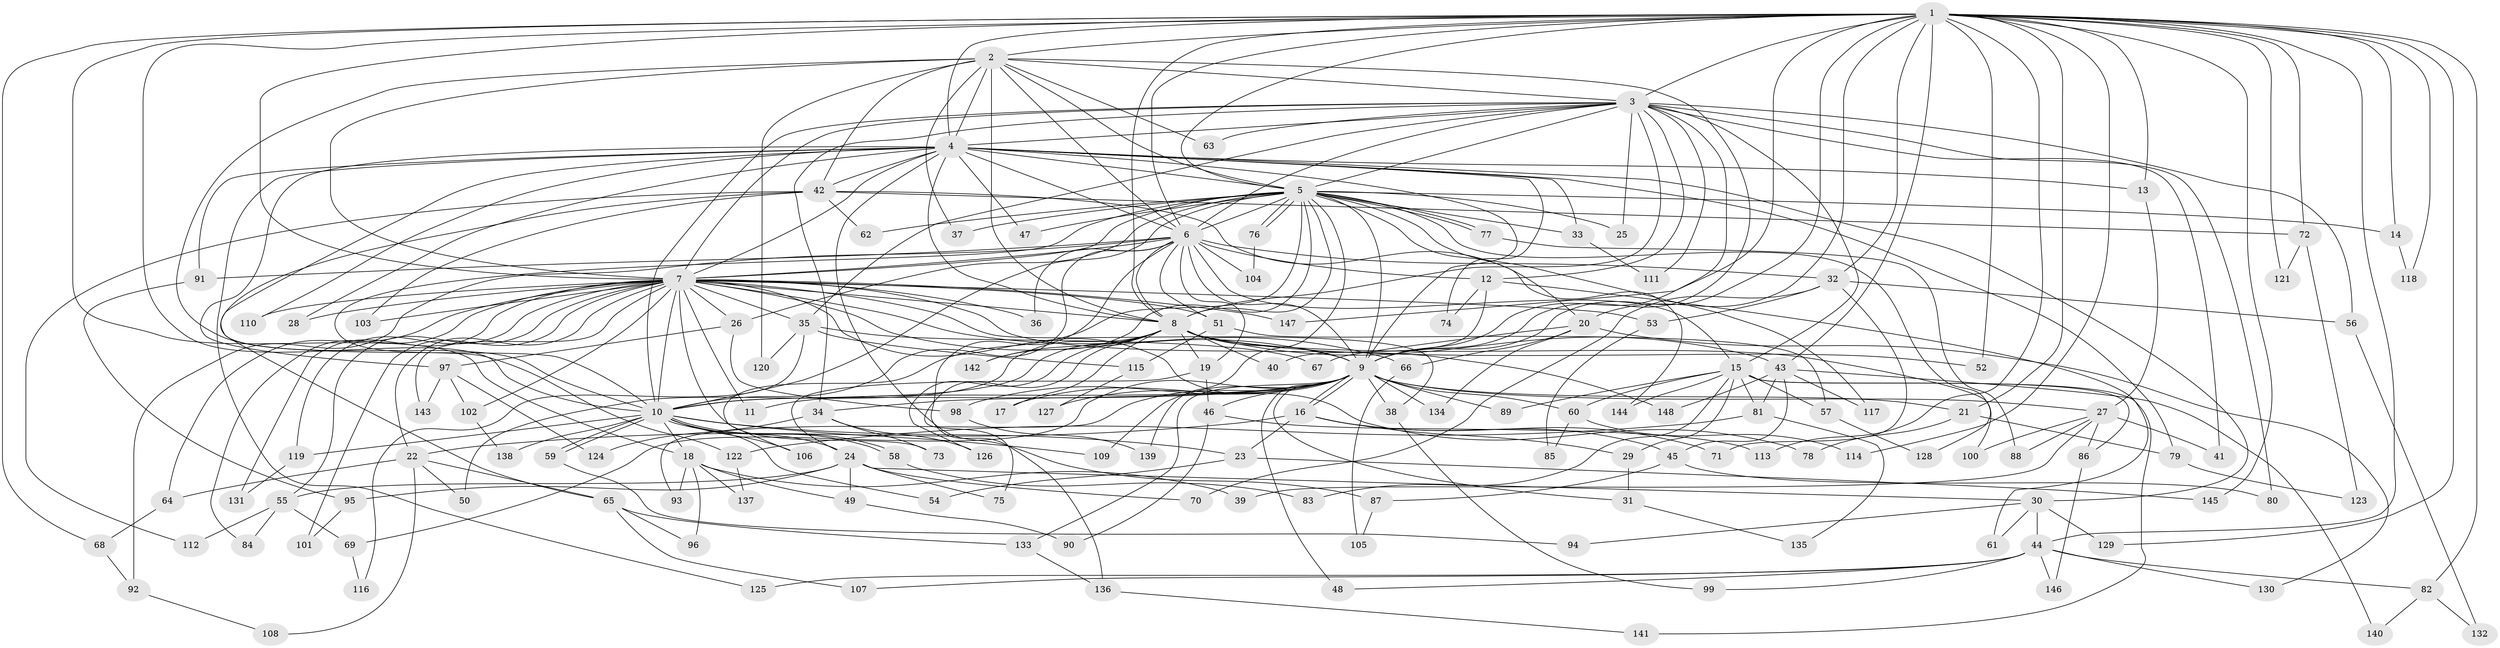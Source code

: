 // Generated by graph-tools (version 1.1) at 2025/49/03/09/25 03:49:35]
// undirected, 148 vertices, 321 edges
graph export_dot {
graph [start="1"]
  node [color=gray90,style=filled];
  1;
  2;
  3;
  4;
  5;
  6;
  7;
  8;
  9;
  10;
  11;
  12;
  13;
  14;
  15;
  16;
  17;
  18;
  19;
  20;
  21;
  22;
  23;
  24;
  25;
  26;
  27;
  28;
  29;
  30;
  31;
  32;
  33;
  34;
  35;
  36;
  37;
  38;
  39;
  40;
  41;
  42;
  43;
  44;
  45;
  46;
  47;
  48;
  49;
  50;
  51;
  52;
  53;
  54;
  55;
  56;
  57;
  58;
  59;
  60;
  61;
  62;
  63;
  64;
  65;
  66;
  67;
  68;
  69;
  70;
  71;
  72;
  73;
  74;
  75;
  76;
  77;
  78;
  79;
  80;
  81;
  82;
  83;
  84;
  85;
  86;
  87;
  88;
  89;
  90;
  91;
  92;
  93;
  94;
  95;
  96;
  97;
  98;
  99;
  100;
  101;
  102;
  103;
  104;
  105;
  106;
  107;
  108;
  109;
  110;
  111;
  112;
  113;
  114;
  115;
  116;
  117;
  118;
  119;
  120;
  121;
  122;
  123;
  124;
  125;
  126;
  127;
  128;
  129;
  130;
  131;
  132;
  133;
  134;
  135;
  136;
  137;
  138;
  139;
  140;
  141;
  142;
  143;
  144;
  145;
  146;
  147;
  148;
  1 -- 2;
  1 -- 3;
  1 -- 4;
  1 -- 5;
  1 -- 6;
  1 -- 7;
  1 -- 8;
  1 -- 9;
  1 -- 10;
  1 -- 13;
  1 -- 14;
  1 -- 18;
  1 -- 20;
  1 -- 21;
  1 -- 32;
  1 -- 43;
  1 -- 44;
  1 -- 52;
  1 -- 68;
  1 -- 72;
  1 -- 82;
  1 -- 113;
  1 -- 114;
  1 -- 118;
  1 -- 121;
  1 -- 129;
  1 -- 145;
  1 -- 147;
  2 -- 3;
  2 -- 4;
  2 -- 5;
  2 -- 6;
  2 -- 7;
  2 -- 8;
  2 -- 9;
  2 -- 10;
  2 -- 37;
  2 -- 42;
  2 -- 63;
  2 -- 120;
  3 -- 4;
  3 -- 5;
  3 -- 6;
  3 -- 7;
  3 -- 8;
  3 -- 9;
  3 -- 10;
  3 -- 12;
  3 -- 15;
  3 -- 25;
  3 -- 34;
  3 -- 35;
  3 -- 41;
  3 -- 56;
  3 -- 63;
  3 -- 80;
  3 -- 111;
  4 -- 5;
  4 -- 6;
  4 -- 7;
  4 -- 8;
  4 -- 9;
  4 -- 10;
  4 -- 13;
  4 -- 28;
  4 -- 30;
  4 -- 33;
  4 -- 42;
  4 -- 47;
  4 -- 74;
  4 -- 79;
  4 -- 87;
  4 -- 91;
  4 -- 97;
  4 -- 110;
  4 -- 125;
  5 -- 6;
  5 -- 7;
  5 -- 8;
  5 -- 9;
  5 -- 10;
  5 -- 14;
  5 -- 20;
  5 -- 25;
  5 -- 26;
  5 -- 33;
  5 -- 37;
  5 -- 47;
  5 -- 62;
  5 -- 76;
  5 -- 76;
  5 -- 77;
  5 -- 77;
  5 -- 106;
  5 -- 117;
  5 -- 122;
  5 -- 128;
  5 -- 139;
  5 -- 142;
  6 -- 7;
  6 -- 8;
  6 -- 9;
  6 -- 10;
  6 -- 12;
  6 -- 15;
  6 -- 19;
  6 -- 32;
  6 -- 36;
  6 -- 51;
  6 -- 91;
  6 -- 92;
  6 -- 104;
  6 -- 136;
  7 -- 8;
  7 -- 9;
  7 -- 10;
  7 -- 11;
  7 -- 22;
  7 -- 26;
  7 -- 28;
  7 -- 35;
  7 -- 36;
  7 -- 38;
  7 -- 51;
  7 -- 53;
  7 -- 55;
  7 -- 64;
  7 -- 66;
  7 -- 73;
  7 -- 78;
  7 -- 84;
  7 -- 101;
  7 -- 102;
  7 -- 103;
  7 -- 110;
  7 -- 119;
  7 -- 131;
  7 -- 143;
  7 -- 147;
  7 -- 148;
  8 -- 9;
  8 -- 10;
  8 -- 17;
  8 -- 19;
  8 -- 40;
  8 -- 43;
  8 -- 50;
  8 -- 52;
  8 -- 75;
  8 -- 100;
  8 -- 126;
  8 -- 142;
  9 -- 10;
  9 -- 11;
  9 -- 16;
  9 -- 16;
  9 -- 17;
  9 -- 21;
  9 -- 27;
  9 -- 31;
  9 -- 34;
  9 -- 38;
  9 -- 46;
  9 -- 48;
  9 -- 60;
  9 -- 69;
  9 -- 89;
  9 -- 93;
  9 -- 98;
  9 -- 109;
  9 -- 127;
  9 -- 133;
  9 -- 134;
  10 -- 18;
  10 -- 23;
  10 -- 24;
  10 -- 54;
  10 -- 58;
  10 -- 58;
  10 -- 59;
  10 -- 59;
  10 -- 106;
  10 -- 109;
  10 -- 119;
  10 -- 138;
  12 -- 40;
  12 -- 61;
  12 -- 74;
  13 -- 27;
  14 -- 118;
  15 -- 29;
  15 -- 57;
  15 -- 60;
  15 -- 81;
  15 -- 83;
  15 -- 86;
  15 -- 89;
  15 -- 141;
  15 -- 144;
  16 -- 22;
  16 -- 23;
  16 -- 29;
  16 -- 45;
  16 -- 71;
  18 -- 39;
  18 -- 49;
  18 -- 93;
  18 -- 96;
  18 -- 137;
  19 -- 24;
  19 -- 46;
  20 -- 66;
  20 -- 67;
  20 -- 130;
  20 -- 134;
  21 -- 78;
  21 -- 79;
  22 -- 50;
  22 -- 64;
  22 -- 65;
  22 -- 108;
  23 -- 54;
  23 -- 145;
  24 -- 30;
  24 -- 49;
  24 -- 55;
  24 -- 70;
  24 -- 75;
  24 -- 95;
  26 -- 97;
  26 -- 98;
  27 -- 39;
  27 -- 41;
  27 -- 86;
  27 -- 88;
  27 -- 100;
  29 -- 31;
  30 -- 44;
  30 -- 61;
  30 -- 94;
  30 -- 129;
  31 -- 135;
  32 -- 53;
  32 -- 56;
  32 -- 70;
  32 -- 71;
  33 -- 111;
  34 -- 73;
  34 -- 124;
  34 -- 126;
  35 -- 67;
  35 -- 115;
  35 -- 116;
  35 -- 120;
  38 -- 99;
  42 -- 62;
  42 -- 65;
  42 -- 72;
  42 -- 103;
  42 -- 112;
  42 -- 144;
  43 -- 45;
  43 -- 81;
  43 -- 117;
  43 -- 140;
  43 -- 148;
  44 -- 48;
  44 -- 82;
  44 -- 99;
  44 -- 107;
  44 -- 125;
  44 -- 130;
  44 -- 146;
  45 -- 80;
  45 -- 87;
  46 -- 90;
  46 -- 113;
  49 -- 90;
  51 -- 57;
  51 -- 115;
  53 -- 85;
  55 -- 69;
  55 -- 84;
  55 -- 112;
  56 -- 132;
  57 -- 128;
  58 -- 83;
  59 -- 94;
  60 -- 85;
  60 -- 114;
  64 -- 68;
  65 -- 96;
  65 -- 107;
  65 -- 133;
  66 -- 105;
  68 -- 92;
  69 -- 116;
  72 -- 121;
  72 -- 123;
  76 -- 104;
  77 -- 88;
  79 -- 123;
  81 -- 122;
  81 -- 135;
  82 -- 132;
  82 -- 140;
  86 -- 146;
  87 -- 105;
  91 -- 95;
  92 -- 108;
  95 -- 101;
  97 -- 102;
  97 -- 124;
  97 -- 143;
  98 -- 139;
  102 -- 138;
  115 -- 127;
  119 -- 131;
  122 -- 137;
  133 -- 136;
  136 -- 141;
}
